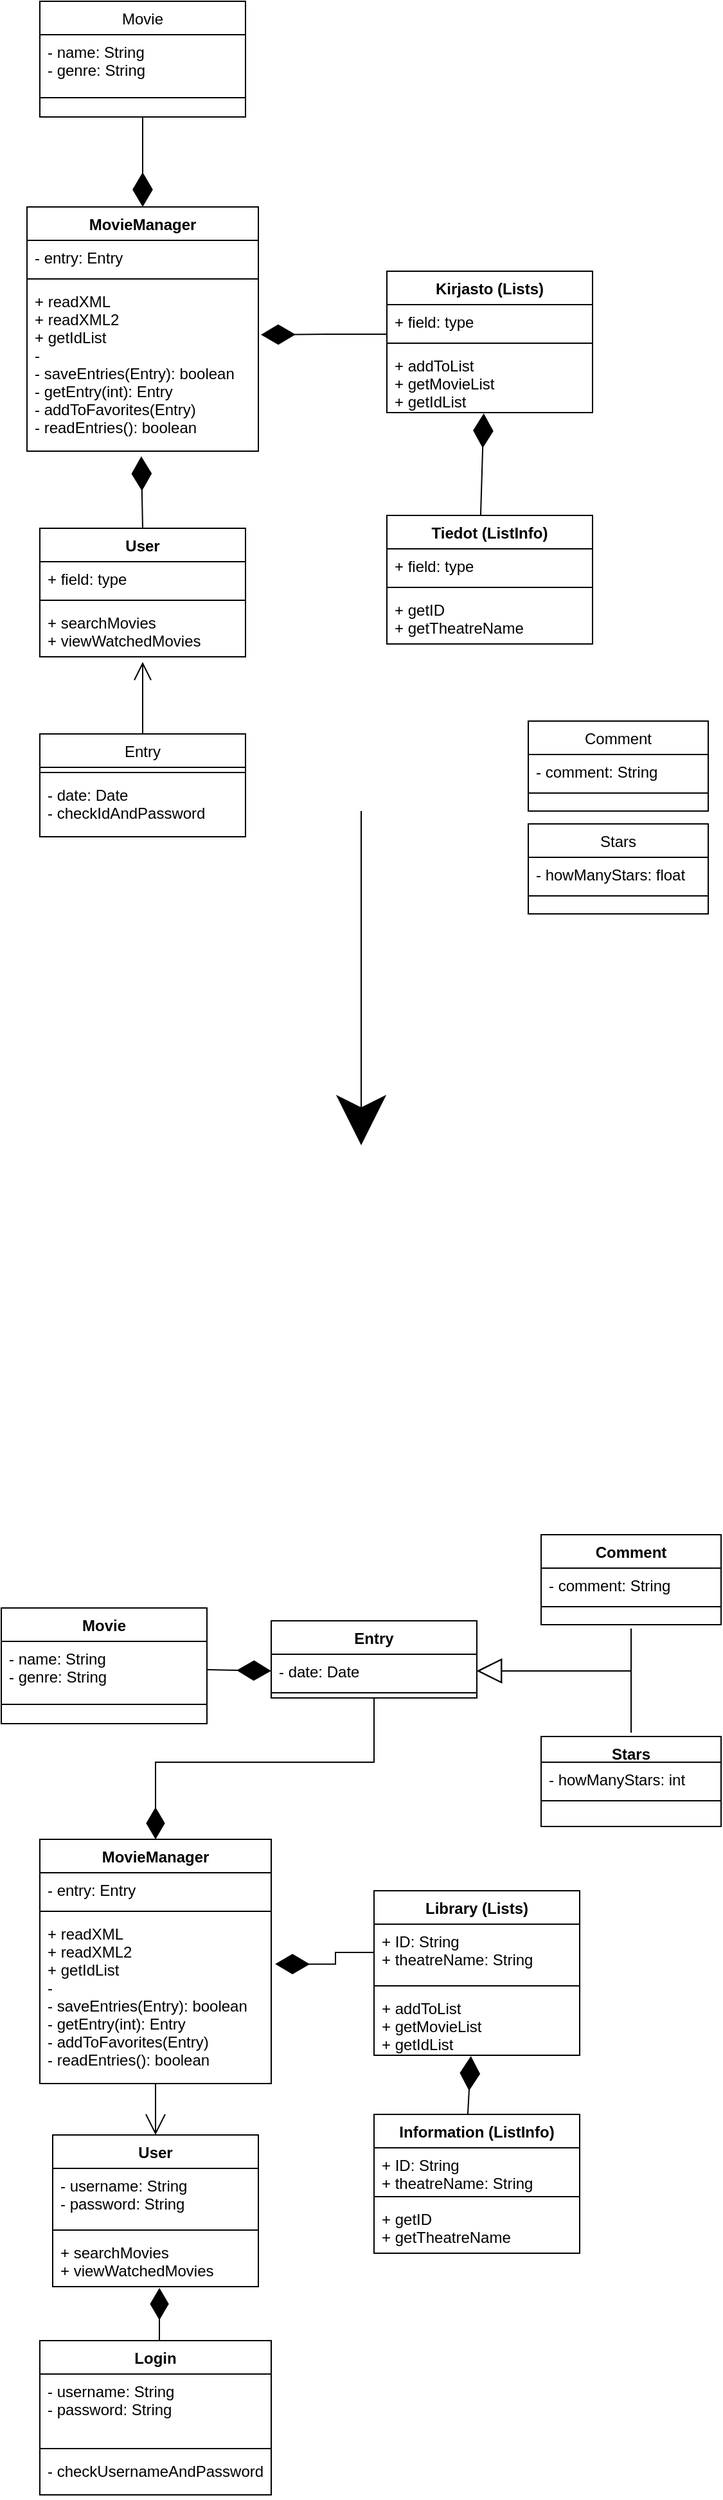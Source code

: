 <mxfile version="17.4.2" type="github">
  <diagram id="C5RBs43oDa-KdzZeNtuy" name="Page-1">
    <mxGraphModel dx="865" dy="456" grid="1" gridSize="10" guides="1" tooltips="1" connect="1" arrows="1" fold="1" page="1" pageScale="1" pageWidth="827" pageHeight="1169" math="0" shadow="0">
      <root>
        <mxCell id="WIyWlLk6GJQsqaUBKTNV-0" />
        <mxCell id="WIyWlLk6GJQsqaUBKTNV-1" parent="WIyWlLk6GJQsqaUBKTNV-0" />
        <mxCell id="zkfFHV4jXpPFQw0GAbJ--0" value="Entry" style="swimlane;fontStyle=0;align=center;verticalAlign=top;childLayout=stackLayout;horizontal=1;startSize=26;horizontalStack=0;resizeParent=1;resizeLast=0;collapsible=1;marginBottom=0;rounded=0;shadow=0;strokeWidth=1;" parent="WIyWlLk6GJQsqaUBKTNV-1" vertex="1">
          <mxGeometry x="180" y="630" width="160" height="80" as="geometry">
            <mxRectangle x="230" y="140" width="160" height="26" as="alternateBounds" />
          </mxGeometry>
        </mxCell>
        <mxCell id="zkfFHV4jXpPFQw0GAbJ--4" value="" style="line;html=1;strokeWidth=1;align=left;verticalAlign=middle;spacingTop=-1;spacingLeft=3;spacingRight=3;rotatable=0;labelPosition=right;points=[];portConstraint=eastwest;" parent="zkfFHV4jXpPFQw0GAbJ--0" vertex="1">
          <mxGeometry y="26" width="160" height="8" as="geometry" />
        </mxCell>
        <mxCell id="zkfFHV4jXpPFQw0GAbJ--1" value="- date: Date&#xa;- checkIdAndPassword" style="text;align=left;verticalAlign=top;spacingLeft=4;spacingRight=4;overflow=hidden;rotatable=0;points=[[0,0.5],[1,0.5]];portConstraint=eastwest;" parent="zkfFHV4jXpPFQw0GAbJ--0" vertex="1">
          <mxGeometry y="34" width="160" height="46" as="geometry" />
        </mxCell>
        <mxCell id="zkfFHV4jXpPFQw0GAbJ--6" value="Stars" style="swimlane;fontStyle=0;align=center;verticalAlign=top;childLayout=stackLayout;horizontal=1;startSize=26;horizontalStack=0;resizeParent=1;resizeLast=0;collapsible=1;marginBottom=0;rounded=0;shadow=0;strokeWidth=1;" parent="WIyWlLk6GJQsqaUBKTNV-1" vertex="1">
          <mxGeometry x="560" y="700" width="140" height="70" as="geometry">
            <mxRectangle x="130" y="380" width="160" height="26" as="alternateBounds" />
          </mxGeometry>
        </mxCell>
        <mxCell id="zkfFHV4jXpPFQw0GAbJ--7" value="- howManyStars: float" style="text;align=left;verticalAlign=top;spacingLeft=4;spacingRight=4;overflow=hidden;rotatable=0;points=[[0,0.5],[1,0.5]];portConstraint=eastwest;" parent="zkfFHV4jXpPFQw0GAbJ--6" vertex="1">
          <mxGeometry y="26" width="140" height="26" as="geometry" />
        </mxCell>
        <mxCell id="zkfFHV4jXpPFQw0GAbJ--9" value="" style="line;html=1;strokeWidth=1;align=left;verticalAlign=middle;spacingTop=-1;spacingLeft=3;spacingRight=3;rotatable=0;labelPosition=right;points=[];portConstraint=eastwest;" parent="zkfFHV4jXpPFQw0GAbJ--6" vertex="1">
          <mxGeometry y="52" width="140" height="8" as="geometry" />
        </mxCell>
        <mxCell id="zkfFHV4jXpPFQw0GAbJ--13" value="Comment" style="swimlane;fontStyle=0;align=center;verticalAlign=top;childLayout=stackLayout;horizontal=1;startSize=26;horizontalStack=0;resizeParent=1;resizeLast=0;collapsible=1;marginBottom=0;rounded=0;shadow=0;strokeWidth=1;" parent="WIyWlLk6GJQsqaUBKTNV-1" vertex="1">
          <mxGeometry x="560" y="620" width="140" height="70" as="geometry">
            <mxRectangle x="340" y="380" width="170" height="26" as="alternateBounds" />
          </mxGeometry>
        </mxCell>
        <mxCell id="zkfFHV4jXpPFQw0GAbJ--14" value="- comment: String" style="text;align=left;verticalAlign=top;spacingLeft=4;spacingRight=4;overflow=hidden;rotatable=0;points=[[0,0.5],[1,0.5]];portConstraint=eastwest;" parent="zkfFHV4jXpPFQw0GAbJ--13" vertex="1">
          <mxGeometry y="26" width="140" height="26" as="geometry" />
        </mxCell>
        <mxCell id="zkfFHV4jXpPFQw0GAbJ--15" value="" style="line;html=1;strokeWidth=1;align=left;verticalAlign=middle;spacingTop=-1;spacingLeft=3;spacingRight=3;rotatable=0;labelPosition=right;points=[];portConstraint=eastwest;" parent="zkfFHV4jXpPFQw0GAbJ--13" vertex="1">
          <mxGeometry y="52" width="140" height="8" as="geometry" />
        </mxCell>
        <mxCell id="zkfFHV4jXpPFQw0GAbJ--17" value="Movie" style="swimlane;fontStyle=0;align=center;verticalAlign=top;childLayout=stackLayout;horizontal=1;startSize=26;horizontalStack=0;resizeParent=1;resizeLast=0;collapsible=1;marginBottom=0;rounded=0;shadow=0;strokeWidth=1;" parent="WIyWlLk6GJQsqaUBKTNV-1" vertex="1">
          <mxGeometry x="180" y="60" width="160" height="90" as="geometry">
            <mxRectangle x="550" y="140" width="160" height="26" as="alternateBounds" />
          </mxGeometry>
        </mxCell>
        <mxCell id="zkfFHV4jXpPFQw0GAbJ--22" value="- name: String&#xa;- genre: String" style="text;align=left;verticalAlign=top;spacingLeft=4;spacingRight=4;overflow=hidden;rotatable=0;points=[[0,0.5],[1,0.5]];portConstraint=eastwest;rounded=0;shadow=0;html=0;" parent="zkfFHV4jXpPFQw0GAbJ--17" vertex="1">
          <mxGeometry y="26" width="160" height="44" as="geometry" />
        </mxCell>
        <mxCell id="zkfFHV4jXpPFQw0GAbJ--23" value="" style="line;html=1;strokeWidth=1;align=left;verticalAlign=middle;spacingTop=-1;spacingLeft=3;spacingRight=3;rotatable=0;labelPosition=right;points=[];portConstraint=eastwest;" parent="zkfFHV4jXpPFQw0GAbJ--17" vertex="1">
          <mxGeometry y="70" width="160" height="10" as="geometry" />
        </mxCell>
        <mxCell id="sZu1bkgK9gMHd8TYGvC1-1" value="MovieManager" style="swimlane;fontStyle=1;align=center;verticalAlign=top;childLayout=stackLayout;horizontal=1;startSize=26;horizontalStack=0;resizeParent=1;resizeParentMax=0;resizeLast=0;collapsible=1;marginBottom=0;" parent="WIyWlLk6GJQsqaUBKTNV-1" vertex="1">
          <mxGeometry x="170" y="220" width="180" height="190" as="geometry" />
        </mxCell>
        <mxCell id="sZu1bkgK9gMHd8TYGvC1-2" value="- entry: Entry" style="text;strokeColor=none;fillColor=none;align=left;verticalAlign=top;spacingLeft=4;spacingRight=4;overflow=hidden;rotatable=0;points=[[0,0.5],[1,0.5]];portConstraint=eastwest;" parent="sZu1bkgK9gMHd8TYGvC1-1" vertex="1">
          <mxGeometry y="26" width="180" height="26" as="geometry" />
        </mxCell>
        <mxCell id="sZu1bkgK9gMHd8TYGvC1-3" value="" style="line;strokeWidth=1;fillColor=none;align=left;verticalAlign=middle;spacingTop=-1;spacingLeft=3;spacingRight=3;rotatable=0;labelPosition=right;points=[];portConstraint=eastwest;" parent="sZu1bkgK9gMHd8TYGvC1-1" vertex="1">
          <mxGeometry y="52" width="180" height="8" as="geometry" />
        </mxCell>
        <mxCell id="sZu1bkgK9gMHd8TYGvC1-4" value="+ readXML&#xa;+ readXML2&#xa;+ getIdList&#xa;-&#xa;- saveEntries(Entry): boolean&#xa;- getEntry(int): Entry&#xa;- addToFavorites(Entry)&#xa;- readEntries(): boolean" style="text;strokeColor=none;fillColor=none;align=left;verticalAlign=top;spacingLeft=4;spacingRight=4;overflow=hidden;rotatable=0;points=[[0,0.5],[1,0.5]];portConstraint=eastwest;" parent="sZu1bkgK9gMHd8TYGvC1-1" vertex="1">
          <mxGeometry y="60" width="180" height="130" as="geometry" />
        </mxCell>
        <mxCell id="pxesrCHbc96XRKBerF_D-0" value="User" style="swimlane;fontStyle=1;align=center;verticalAlign=top;childLayout=stackLayout;horizontal=1;startSize=26;horizontalStack=0;resizeParent=1;resizeParentMax=0;resizeLast=0;collapsible=1;marginBottom=0;" parent="WIyWlLk6GJQsqaUBKTNV-1" vertex="1">
          <mxGeometry x="180" y="470" width="160" height="100" as="geometry" />
        </mxCell>
        <mxCell id="pxesrCHbc96XRKBerF_D-1" value="+ field: type" style="text;strokeColor=none;fillColor=none;align=left;verticalAlign=top;spacingLeft=4;spacingRight=4;overflow=hidden;rotatable=0;points=[[0,0.5],[1,0.5]];portConstraint=eastwest;" parent="pxesrCHbc96XRKBerF_D-0" vertex="1">
          <mxGeometry y="26" width="160" height="26" as="geometry" />
        </mxCell>
        <mxCell id="pxesrCHbc96XRKBerF_D-2" value="" style="line;strokeWidth=1;fillColor=none;align=left;verticalAlign=middle;spacingTop=-1;spacingLeft=3;spacingRight=3;rotatable=0;labelPosition=right;points=[];portConstraint=eastwest;" parent="pxesrCHbc96XRKBerF_D-0" vertex="1">
          <mxGeometry y="52" width="160" height="8" as="geometry" />
        </mxCell>
        <mxCell id="pxesrCHbc96XRKBerF_D-3" value="+ searchMovies&#xa;+ viewWatchedMovies" style="text;strokeColor=none;fillColor=none;align=left;verticalAlign=top;spacingLeft=4;spacingRight=4;overflow=hidden;rotatable=0;points=[[0,0.5],[1,0.5]];portConstraint=eastwest;" parent="pxesrCHbc96XRKBerF_D-0" vertex="1">
          <mxGeometry y="60" width="160" height="40" as="geometry" />
        </mxCell>
        <mxCell id="pxesrCHbc96XRKBerF_D-4" value="Kirjasto (Lists)" style="swimlane;fontStyle=1;align=center;verticalAlign=top;childLayout=stackLayout;horizontal=1;startSize=26;horizontalStack=0;resizeParent=1;resizeParentMax=0;resizeLast=0;collapsible=1;marginBottom=0;" parent="WIyWlLk6GJQsqaUBKTNV-1" vertex="1">
          <mxGeometry x="450" y="270" width="160" height="110" as="geometry" />
        </mxCell>
        <mxCell id="pxesrCHbc96XRKBerF_D-5" value="+ field: type" style="text;strokeColor=none;fillColor=none;align=left;verticalAlign=top;spacingLeft=4;spacingRight=4;overflow=hidden;rotatable=0;points=[[0,0.5],[1,0.5]];portConstraint=eastwest;" parent="pxesrCHbc96XRKBerF_D-4" vertex="1">
          <mxGeometry y="26" width="160" height="26" as="geometry" />
        </mxCell>
        <mxCell id="pxesrCHbc96XRKBerF_D-6" value="" style="line;strokeWidth=1;fillColor=none;align=left;verticalAlign=middle;spacingTop=-1;spacingLeft=3;spacingRight=3;rotatable=0;labelPosition=right;points=[];portConstraint=eastwest;" parent="pxesrCHbc96XRKBerF_D-4" vertex="1">
          <mxGeometry y="52" width="160" height="8" as="geometry" />
        </mxCell>
        <mxCell id="pxesrCHbc96XRKBerF_D-7" value="+ addToList&#xa;+ getMovieList&#xa;+ getIdList" style="text;strokeColor=none;fillColor=none;align=left;verticalAlign=top;spacingLeft=4;spacingRight=4;overflow=hidden;rotatable=0;points=[[0,0.5],[1,0.5]];portConstraint=eastwest;" parent="pxesrCHbc96XRKBerF_D-4" vertex="1">
          <mxGeometry y="60" width="160" height="50" as="geometry" />
        </mxCell>
        <mxCell id="pxesrCHbc96XRKBerF_D-8" value="Tiedot (ListInfo)" style="swimlane;fontStyle=1;align=center;verticalAlign=top;childLayout=stackLayout;horizontal=1;startSize=26;horizontalStack=0;resizeParent=1;resizeParentMax=0;resizeLast=0;collapsible=1;marginBottom=0;" parent="WIyWlLk6GJQsqaUBKTNV-1" vertex="1">
          <mxGeometry x="450" y="460" width="160" height="100" as="geometry" />
        </mxCell>
        <mxCell id="pxesrCHbc96XRKBerF_D-9" value="+ field: type" style="text;strokeColor=none;fillColor=none;align=left;verticalAlign=top;spacingLeft=4;spacingRight=4;overflow=hidden;rotatable=0;points=[[0,0.5],[1,0.5]];portConstraint=eastwest;" parent="pxesrCHbc96XRKBerF_D-8" vertex="1">
          <mxGeometry y="26" width="160" height="26" as="geometry" />
        </mxCell>
        <mxCell id="pxesrCHbc96XRKBerF_D-10" value="" style="line;strokeWidth=1;fillColor=none;align=left;verticalAlign=middle;spacingTop=-1;spacingLeft=3;spacingRight=3;rotatable=0;labelPosition=right;points=[];portConstraint=eastwest;" parent="pxesrCHbc96XRKBerF_D-8" vertex="1">
          <mxGeometry y="52" width="160" height="8" as="geometry" />
        </mxCell>
        <mxCell id="pxesrCHbc96XRKBerF_D-11" value="+ getID&#xa;+ getTheatreName" style="text;strokeColor=none;fillColor=none;align=left;verticalAlign=top;spacingLeft=4;spacingRight=4;overflow=hidden;rotatable=0;points=[[0,0.5],[1,0.5]];portConstraint=eastwest;" parent="pxesrCHbc96XRKBerF_D-8" vertex="1">
          <mxGeometry y="60" width="160" height="40" as="geometry" />
        </mxCell>
        <mxCell id="pxesrCHbc96XRKBerF_D-12" value="" style="endArrow=diamondThin;endFill=1;endSize=24;html=1;rounded=0;entryX=0.471;entryY=1.013;entryDx=0;entryDy=0;entryPerimeter=0;exitX=0.456;exitY=0;exitDx=0;exitDy=0;exitPerimeter=0;" parent="WIyWlLk6GJQsqaUBKTNV-1" source="pxesrCHbc96XRKBerF_D-8" target="pxesrCHbc96XRKBerF_D-7" edge="1">
          <mxGeometry width="160" relative="1" as="geometry">
            <mxPoint x="310" y="370" as="sourcePoint" />
            <mxPoint x="470" y="370" as="targetPoint" />
          </mxGeometry>
        </mxCell>
        <mxCell id="pxesrCHbc96XRKBerF_D-13" value="" style="endArrow=diamondThin;endFill=1;endSize=24;html=1;rounded=0;entryX=1.011;entryY=0.303;entryDx=0;entryDy=0;entryPerimeter=0;" parent="WIyWlLk6GJQsqaUBKTNV-1" target="sZu1bkgK9gMHd8TYGvC1-4" edge="1">
          <mxGeometry width="160" relative="1" as="geometry">
            <mxPoint x="450" y="319" as="sourcePoint" />
            <mxPoint x="470" y="370" as="targetPoint" />
            <Array as="points">
              <mxPoint x="410" y="319" />
            </Array>
          </mxGeometry>
        </mxCell>
        <mxCell id="pxesrCHbc96XRKBerF_D-14" value="" style="endArrow=diamondThin;endFill=1;endSize=24;html=1;rounded=0;exitX=0.5;exitY=1;exitDx=0;exitDy=0;entryX=0.5;entryY=0;entryDx=0;entryDy=0;" parent="WIyWlLk6GJQsqaUBKTNV-1" source="zkfFHV4jXpPFQw0GAbJ--17" target="sZu1bkgK9gMHd8TYGvC1-1" edge="1">
          <mxGeometry width="160" relative="1" as="geometry">
            <mxPoint x="290" y="350" as="sourcePoint" />
            <mxPoint x="450" y="350" as="targetPoint" />
          </mxGeometry>
        </mxCell>
        <mxCell id="pxesrCHbc96XRKBerF_D-15" value="" style="endArrow=diamondThin;endFill=1;endSize=24;html=1;rounded=0;entryX=0.494;entryY=1.031;entryDx=0;entryDy=0;entryPerimeter=0;exitX=0.5;exitY=0;exitDx=0;exitDy=0;" parent="WIyWlLk6GJQsqaUBKTNV-1" source="pxesrCHbc96XRKBerF_D-0" target="sZu1bkgK9gMHd8TYGvC1-4" edge="1">
          <mxGeometry width="160" relative="1" as="geometry">
            <mxPoint x="260" y="410" as="sourcePoint" />
            <mxPoint x="420" y="410" as="targetPoint" />
          </mxGeometry>
        </mxCell>
        <mxCell id="pxesrCHbc96XRKBerF_D-16" value="" style="endArrow=open;endFill=1;endSize=12;html=1;rounded=0;exitX=0.5;exitY=0;exitDx=0;exitDy=0;entryX=0.5;entryY=1.1;entryDx=0;entryDy=0;entryPerimeter=0;" parent="WIyWlLk6GJQsqaUBKTNV-1" source="zkfFHV4jXpPFQw0GAbJ--0" target="pxesrCHbc96XRKBerF_D-3" edge="1">
          <mxGeometry width="160" relative="1" as="geometry">
            <mxPoint x="260" y="410" as="sourcePoint" />
            <mxPoint x="420" y="410" as="targetPoint" />
          </mxGeometry>
        </mxCell>
        <mxCell id="_Y9dEAZDrwxUB4VXbgCd-37" style="edgeStyle=orthogonalEdgeStyle;rounded=0;orthogonalLoop=1;jettySize=auto;html=1;entryX=0.519;entryY=1.025;entryDx=0;entryDy=0;entryPerimeter=0;endArrow=diamondThin;endFill=1;endSize=22;exitX=0.5;exitY=0;exitDx=0;exitDy=0;" parent="WIyWlLk6GJQsqaUBKTNV-1" source="_Y9dEAZDrwxUB4VXbgCd-40" target="_Y9dEAZDrwxUB4VXbgCd-19" edge="1">
          <mxGeometry relative="1" as="geometry">
            <mxPoint x="240" y="1930" as="sourcePoint" />
          </mxGeometry>
        </mxCell>
        <mxCell id="_Y9dEAZDrwxUB4VXbgCd-51" style="edgeStyle=orthogonalEdgeStyle;rounded=0;orthogonalLoop=1;jettySize=auto;html=1;entryX=1;entryY=0.5;entryDx=0;entryDy=0;startArrow=none;startFill=0;endArrow=block;endFill=0;startSize=17;endSize=17;sourcePerimeterSpacing=3;targetPerimeterSpacing=3;" parent="WIyWlLk6GJQsqaUBKTNV-1" source="_Y9dEAZDrwxUB4VXbgCd-3" target="_Y9dEAZDrwxUB4VXbgCd-45" edge="1">
          <mxGeometry relative="1" as="geometry" />
        </mxCell>
        <mxCell id="_Y9dEAZDrwxUB4VXbgCd-3" value="Stars" style="swimlane;fontStyle=1;align=center;verticalAlign=top;childLayout=stackLayout;horizontal=1;startSize=20;horizontalStack=0;resizeParent=1;resizeLast=0;collapsible=1;marginBottom=0;rounded=0;shadow=0;strokeWidth=1;" parent="WIyWlLk6GJQsqaUBKTNV-1" vertex="1">
          <mxGeometry x="570" y="1410" width="140" height="70" as="geometry">
            <mxRectangle x="130" y="380" width="160" height="26" as="alternateBounds" />
          </mxGeometry>
        </mxCell>
        <mxCell id="_Y9dEAZDrwxUB4VXbgCd-4" value="- howManyStars: int" style="text;align=left;verticalAlign=top;spacingLeft=4;spacingRight=4;overflow=hidden;rotatable=0;points=[[0,0.5],[1,0.5]];portConstraint=eastwest;" parent="_Y9dEAZDrwxUB4VXbgCd-3" vertex="1">
          <mxGeometry y="20" width="140" height="26" as="geometry" />
        </mxCell>
        <mxCell id="_Y9dEAZDrwxUB4VXbgCd-5" value="" style="line;html=1;strokeWidth=1;align=left;verticalAlign=middle;spacingTop=-1;spacingLeft=3;spacingRight=3;rotatable=0;labelPosition=right;points=[];portConstraint=eastwest;" parent="_Y9dEAZDrwxUB4VXbgCd-3" vertex="1">
          <mxGeometry y="46" width="140" height="8" as="geometry" />
        </mxCell>
        <mxCell id="_Y9dEAZDrwxUB4VXbgCd-50" style="edgeStyle=orthogonalEdgeStyle;rounded=0;orthogonalLoop=1;jettySize=auto;html=1;entryX=1;entryY=0.5;entryDx=0;entryDy=0;startArrow=none;startFill=0;endArrow=block;endFill=0;startSize=17;endSize=17;sourcePerimeterSpacing=3;targetPerimeterSpacing=3;" parent="WIyWlLk6GJQsqaUBKTNV-1" source="_Y9dEAZDrwxUB4VXbgCd-6" target="_Y9dEAZDrwxUB4VXbgCd-45" edge="1">
          <mxGeometry relative="1" as="geometry" />
        </mxCell>
        <mxCell id="_Y9dEAZDrwxUB4VXbgCd-6" value="Comment" style="swimlane;fontStyle=1;align=center;verticalAlign=top;childLayout=stackLayout;horizontal=1;startSize=26;horizontalStack=0;resizeParent=1;resizeLast=0;collapsible=1;marginBottom=0;rounded=0;shadow=0;strokeWidth=1;" parent="WIyWlLk6GJQsqaUBKTNV-1" vertex="1">
          <mxGeometry x="570" y="1253" width="140" height="70" as="geometry">
            <mxRectangle x="340" y="380" width="170" height="26" as="alternateBounds" />
          </mxGeometry>
        </mxCell>
        <mxCell id="_Y9dEAZDrwxUB4VXbgCd-7" value="- comment: String" style="text;align=left;verticalAlign=top;spacingLeft=4;spacingRight=4;overflow=hidden;rotatable=0;points=[[0,0.5],[1,0.5]];portConstraint=eastwest;" parent="_Y9dEAZDrwxUB4VXbgCd-6" vertex="1">
          <mxGeometry y="26" width="140" height="26" as="geometry" />
        </mxCell>
        <mxCell id="_Y9dEAZDrwxUB4VXbgCd-8" value="" style="line;html=1;strokeWidth=1;align=left;verticalAlign=middle;spacingTop=-1;spacingLeft=3;spacingRight=3;rotatable=0;labelPosition=right;points=[];portConstraint=eastwest;" parent="_Y9dEAZDrwxUB4VXbgCd-6" vertex="1">
          <mxGeometry y="52" width="140" height="8" as="geometry" />
        </mxCell>
        <mxCell id="_Y9dEAZDrwxUB4VXbgCd-52" style="edgeStyle=orthogonalEdgeStyle;rounded=0;orthogonalLoop=1;jettySize=auto;html=1;entryX=0.5;entryY=0;entryDx=0;entryDy=0;startArrow=none;startFill=0;endArrow=diamondThin;endFill=1;startSize=17;endSize=22;sourcePerimeterSpacing=3;targetPerimeterSpacing=3;exitX=0.5;exitY=1;exitDx=0;exitDy=0;" parent="WIyWlLk6GJQsqaUBKTNV-1" source="_Y9dEAZDrwxUB4VXbgCd-44" target="_Y9dEAZDrwxUB4VXbgCd-12" edge="1">
          <mxGeometry relative="1" as="geometry">
            <mxPoint x="202.08" y="1470.95" as="targetPoint" />
            <Array as="points">
              <mxPoint x="440" y="1430" />
              <mxPoint x="270" y="1430" />
            </Array>
            <mxPoint x="440" y="1410.992" as="sourcePoint" />
          </mxGeometry>
        </mxCell>
        <mxCell id="_Y9dEAZDrwxUB4VXbgCd-9" value="Movie" style="swimlane;fontStyle=1;align=center;verticalAlign=top;childLayout=stackLayout;horizontal=1;startSize=26;horizontalStack=0;resizeParent=1;resizeLast=0;collapsible=1;marginBottom=0;rounded=0;shadow=0;strokeWidth=1;" parent="WIyWlLk6GJQsqaUBKTNV-1" vertex="1">
          <mxGeometry x="150" y="1310" width="160" height="90" as="geometry">
            <mxRectangle x="550" y="140" width="160" height="26" as="alternateBounds" />
          </mxGeometry>
        </mxCell>
        <mxCell id="_Y9dEAZDrwxUB4VXbgCd-10" value="- name: String&#xa;- genre: String" style="text;align=left;verticalAlign=top;spacingLeft=4;spacingRight=4;overflow=hidden;rotatable=0;points=[[0,0.5],[1,0.5]];portConstraint=eastwest;rounded=0;shadow=0;html=0;" parent="_Y9dEAZDrwxUB4VXbgCd-9" vertex="1">
          <mxGeometry y="26" width="160" height="44" as="geometry" />
        </mxCell>
        <mxCell id="_Y9dEAZDrwxUB4VXbgCd-11" value="" style="line;html=1;strokeWidth=1;align=left;verticalAlign=middle;spacingTop=-1;spacingLeft=3;spacingRight=3;rotatable=0;labelPosition=right;points=[];portConstraint=eastwest;" parent="_Y9dEAZDrwxUB4VXbgCd-9" vertex="1">
          <mxGeometry y="70" width="160" height="10" as="geometry" />
        </mxCell>
        <mxCell id="_Y9dEAZDrwxUB4VXbgCd-36" style="edgeStyle=orthogonalEdgeStyle;rounded=0;orthogonalLoop=1;jettySize=auto;html=1;entryX=0.5;entryY=0;entryDx=0;entryDy=0;endArrow=open;endFill=0;endSize=14;" parent="WIyWlLk6GJQsqaUBKTNV-1" source="_Y9dEAZDrwxUB4VXbgCd-12" target="_Y9dEAZDrwxUB4VXbgCd-16" edge="1">
          <mxGeometry relative="1" as="geometry" />
        </mxCell>
        <mxCell id="_Y9dEAZDrwxUB4VXbgCd-12" value="MovieManager" style="swimlane;fontStyle=1;align=center;verticalAlign=top;childLayout=stackLayout;horizontal=1;startSize=26;horizontalStack=0;resizeParent=1;resizeParentMax=0;resizeLast=0;collapsible=1;marginBottom=0;" parent="WIyWlLk6GJQsqaUBKTNV-1" vertex="1">
          <mxGeometry x="180" y="1490" width="180" height="190" as="geometry" />
        </mxCell>
        <mxCell id="_Y9dEAZDrwxUB4VXbgCd-13" value="- entry: Entry" style="text;strokeColor=none;fillColor=none;align=left;verticalAlign=top;spacingLeft=4;spacingRight=4;overflow=hidden;rotatable=0;points=[[0,0.5],[1,0.5]];portConstraint=eastwest;" parent="_Y9dEAZDrwxUB4VXbgCd-12" vertex="1">
          <mxGeometry y="26" width="180" height="26" as="geometry" />
        </mxCell>
        <mxCell id="_Y9dEAZDrwxUB4VXbgCd-14" value="" style="line;strokeWidth=1;fillColor=none;align=left;verticalAlign=middle;spacingTop=-1;spacingLeft=3;spacingRight=3;rotatable=0;labelPosition=right;points=[];portConstraint=eastwest;" parent="_Y9dEAZDrwxUB4VXbgCd-12" vertex="1">
          <mxGeometry y="52" width="180" height="8" as="geometry" />
        </mxCell>
        <mxCell id="_Y9dEAZDrwxUB4VXbgCd-15" value="+ readXML&#xa;+ readXML2&#xa;+ getIdList&#xa;-&#xa;- saveEntries(Entry): boolean&#xa;- getEntry(int): Entry&#xa;- addToFavorites(Entry)&#xa;- readEntries(): boolean" style="text;strokeColor=none;fillColor=none;align=left;verticalAlign=top;spacingLeft=4;spacingRight=4;overflow=hidden;rotatable=0;points=[[0,0.5],[1,0.5]];portConstraint=eastwest;" parent="_Y9dEAZDrwxUB4VXbgCd-12" vertex="1">
          <mxGeometry y="60" width="180" height="130" as="geometry" />
        </mxCell>
        <mxCell id="_Y9dEAZDrwxUB4VXbgCd-16" value="User" style="swimlane;fontStyle=1;align=center;verticalAlign=top;childLayout=stackLayout;horizontal=1;startSize=26;horizontalStack=0;resizeParent=1;resizeParentMax=0;resizeLast=0;collapsible=1;marginBottom=0;" parent="WIyWlLk6GJQsqaUBKTNV-1" vertex="1">
          <mxGeometry x="190" y="1720" width="160" height="118" as="geometry" />
        </mxCell>
        <mxCell id="_Y9dEAZDrwxUB4VXbgCd-17" value="- username: String&#xa;- password: String&#xa;" style="text;strokeColor=none;fillColor=none;align=left;verticalAlign=top;spacingLeft=4;spacingRight=4;overflow=hidden;rotatable=0;points=[[0,0.5],[1,0.5]];portConstraint=eastwest;" parent="_Y9dEAZDrwxUB4VXbgCd-16" vertex="1">
          <mxGeometry y="26" width="160" height="44" as="geometry" />
        </mxCell>
        <mxCell id="_Y9dEAZDrwxUB4VXbgCd-18" value="" style="line;strokeWidth=1;fillColor=none;align=left;verticalAlign=middle;spacingTop=-1;spacingLeft=3;spacingRight=3;rotatable=0;labelPosition=right;points=[];portConstraint=eastwest;" parent="_Y9dEAZDrwxUB4VXbgCd-16" vertex="1">
          <mxGeometry y="70" width="160" height="8" as="geometry" />
        </mxCell>
        <mxCell id="_Y9dEAZDrwxUB4VXbgCd-19" value="+ searchMovies&#xa;+ viewWatchedMovies" style="text;strokeColor=none;fillColor=none;align=left;verticalAlign=top;spacingLeft=4;spacingRight=4;overflow=hidden;rotatable=0;points=[[0,0.5],[1,0.5]];portConstraint=eastwest;" parent="_Y9dEAZDrwxUB4VXbgCd-16" vertex="1">
          <mxGeometry y="78" width="160" height="40" as="geometry" />
        </mxCell>
        <mxCell id="_Y9dEAZDrwxUB4VXbgCd-20" value="Library (Lists)" style="swimlane;fontStyle=1;align=center;verticalAlign=top;childLayout=stackLayout;horizontal=1;startSize=26;horizontalStack=0;resizeParent=1;resizeParentMax=0;resizeLast=0;collapsible=1;marginBottom=0;" parent="WIyWlLk6GJQsqaUBKTNV-1" vertex="1">
          <mxGeometry x="440" y="1530" width="160" height="128" as="geometry" />
        </mxCell>
        <mxCell id="_Y9dEAZDrwxUB4VXbgCd-21" value="+ ID: String&#xa;+ theatreName: String" style="text;strokeColor=none;fillColor=none;align=left;verticalAlign=top;spacingLeft=4;spacingRight=4;overflow=hidden;rotatable=0;points=[[0,0.5],[1,0.5]];portConstraint=eastwest;" parent="_Y9dEAZDrwxUB4VXbgCd-20" vertex="1">
          <mxGeometry y="26" width="160" height="44" as="geometry" />
        </mxCell>
        <mxCell id="_Y9dEAZDrwxUB4VXbgCd-22" value="" style="line;strokeWidth=1;fillColor=none;align=left;verticalAlign=middle;spacingTop=-1;spacingLeft=3;spacingRight=3;rotatable=0;labelPosition=right;points=[];portConstraint=eastwest;" parent="_Y9dEAZDrwxUB4VXbgCd-20" vertex="1">
          <mxGeometry y="70" width="160" height="8" as="geometry" />
        </mxCell>
        <mxCell id="_Y9dEAZDrwxUB4VXbgCd-23" value="+ addToList&#xa;+ getMovieList&#xa;+ getIdList" style="text;strokeColor=none;fillColor=none;align=left;verticalAlign=top;spacingLeft=4;spacingRight=4;overflow=hidden;rotatable=0;points=[[0,0.5],[1,0.5]];portConstraint=eastwest;" parent="_Y9dEAZDrwxUB4VXbgCd-20" vertex="1">
          <mxGeometry y="78" width="160" height="50" as="geometry" />
        </mxCell>
        <mxCell id="_Y9dEAZDrwxUB4VXbgCd-24" value="Information (ListInfo)" style="swimlane;fontStyle=1;align=center;verticalAlign=top;childLayout=stackLayout;horizontal=1;startSize=26;horizontalStack=0;resizeParent=1;resizeParentMax=0;resizeLast=0;collapsible=1;marginBottom=0;" parent="WIyWlLk6GJQsqaUBKTNV-1" vertex="1">
          <mxGeometry x="440" y="1704" width="160" height="108" as="geometry" />
        </mxCell>
        <mxCell id="_Y9dEAZDrwxUB4VXbgCd-25" value="+ ID: String&#xa;+ theatreName: String" style="text;strokeColor=none;fillColor=none;align=left;verticalAlign=top;spacingLeft=4;spacingRight=4;overflow=hidden;rotatable=0;points=[[0,0.5],[1,0.5]];portConstraint=eastwest;" parent="_Y9dEAZDrwxUB4VXbgCd-24" vertex="1">
          <mxGeometry y="26" width="160" height="34" as="geometry" />
        </mxCell>
        <mxCell id="_Y9dEAZDrwxUB4VXbgCd-26" value="" style="line;strokeWidth=1;fillColor=none;align=left;verticalAlign=middle;spacingTop=-1;spacingLeft=3;spacingRight=3;rotatable=0;labelPosition=right;points=[];portConstraint=eastwest;" parent="_Y9dEAZDrwxUB4VXbgCd-24" vertex="1">
          <mxGeometry y="60" width="160" height="8" as="geometry" />
        </mxCell>
        <mxCell id="_Y9dEAZDrwxUB4VXbgCd-27" value="+ getID&#xa;+ getTheatreName" style="text;strokeColor=none;fillColor=none;align=left;verticalAlign=top;spacingLeft=4;spacingRight=4;overflow=hidden;rotatable=0;points=[[0,0.5],[1,0.5]];portConstraint=eastwest;" parent="_Y9dEAZDrwxUB4VXbgCd-24" vertex="1">
          <mxGeometry y="68" width="160" height="40" as="geometry" />
        </mxCell>
        <mxCell id="_Y9dEAZDrwxUB4VXbgCd-28" value="" style="endArrow=diamondThin;endFill=1;endSize=24;html=1;rounded=0;entryX=0.471;entryY=1.013;entryDx=0;entryDy=0;entryPerimeter=0;exitX=0.456;exitY=0;exitDx=0;exitDy=0;exitPerimeter=0;" parent="WIyWlLk6GJQsqaUBKTNV-1" source="_Y9dEAZDrwxUB4VXbgCd-24" target="_Y9dEAZDrwxUB4VXbgCd-23" edge="1">
          <mxGeometry width="160" relative="1" as="geometry">
            <mxPoint x="290" y="1630" as="sourcePoint" />
            <mxPoint x="450" y="1630" as="targetPoint" />
          </mxGeometry>
        </mxCell>
        <mxCell id="_Y9dEAZDrwxUB4VXbgCd-30" value="" style="endArrow=diamondThin;endFill=1;endSize=24;html=1;rounded=0;exitX=1;exitY=0.5;exitDx=0;exitDy=0;entryX=0;entryY=0.5;entryDx=0;entryDy=0;" parent="WIyWlLk6GJQsqaUBKTNV-1" source="_Y9dEAZDrwxUB4VXbgCd-10" target="_Y9dEAZDrwxUB4VXbgCd-45" edge="1">
          <mxGeometry width="160" relative="1" as="geometry">
            <mxPoint x="230" y="1580" as="sourcePoint" />
            <mxPoint x="390" y="1580" as="targetPoint" />
          </mxGeometry>
        </mxCell>
        <mxCell id="_Y9dEAZDrwxUB4VXbgCd-35" style="edgeStyle=orthogonalEdgeStyle;rounded=0;orthogonalLoop=1;jettySize=auto;html=1;exitX=0;exitY=0.5;exitDx=0;exitDy=0;entryX=1.017;entryY=0.285;entryDx=0;entryDy=0;entryPerimeter=0;endArrow=diamondThin;endFill=1;endSize=24;startArrow=none;startFill=0;targetPerimeterSpacing=3;sourcePerimeterSpacing=3;startSize=17;" parent="WIyWlLk6GJQsqaUBKTNV-1" source="_Y9dEAZDrwxUB4VXbgCd-21" target="_Y9dEAZDrwxUB4VXbgCd-15" edge="1">
          <mxGeometry relative="1" as="geometry" />
        </mxCell>
        <mxCell id="_Y9dEAZDrwxUB4VXbgCd-40" value="Login" style="swimlane;fontStyle=1;align=center;verticalAlign=top;childLayout=stackLayout;horizontal=1;startSize=26;horizontalStack=0;resizeParent=1;resizeParentMax=0;resizeLast=0;collapsible=1;marginBottom=0;" parent="WIyWlLk6GJQsqaUBKTNV-1" vertex="1">
          <mxGeometry x="180" y="1880" width="180" height="120" as="geometry" />
        </mxCell>
        <mxCell id="_Y9dEAZDrwxUB4VXbgCd-41" value="- username: String&#xa;- password: String&#xa;" style="text;strokeColor=none;fillColor=none;align=left;verticalAlign=top;spacingLeft=4;spacingRight=4;overflow=hidden;rotatable=0;points=[[0,0.5],[1,0.5]];portConstraint=eastwest;" parent="_Y9dEAZDrwxUB4VXbgCd-40" vertex="1">
          <mxGeometry y="26" width="180" height="54" as="geometry" />
        </mxCell>
        <mxCell id="_Y9dEAZDrwxUB4VXbgCd-42" value="" style="line;strokeWidth=1;fillColor=none;align=left;verticalAlign=middle;spacingTop=-1;spacingLeft=3;spacingRight=3;rotatable=0;labelPosition=right;points=[];portConstraint=eastwest;" parent="_Y9dEAZDrwxUB4VXbgCd-40" vertex="1">
          <mxGeometry y="80" width="180" height="8" as="geometry" />
        </mxCell>
        <mxCell id="_Y9dEAZDrwxUB4VXbgCd-43" value="- checkUsernameAndPassword" style="text;strokeColor=none;fillColor=none;align=left;verticalAlign=top;spacingLeft=4;spacingRight=4;overflow=hidden;rotatable=0;points=[[0,0.5],[1,0.5]];portConstraint=eastwest;" parent="_Y9dEAZDrwxUB4VXbgCd-40" vertex="1">
          <mxGeometry y="88" width="180" height="32" as="geometry" />
        </mxCell>
        <mxCell id="_Y9dEAZDrwxUB4VXbgCd-44" value="Entry" style="swimlane;fontStyle=1;align=center;verticalAlign=top;childLayout=stackLayout;horizontal=1;startSize=26;horizontalStack=0;resizeParent=1;resizeParentMax=0;resizeLast=0;collapsible=1;marginBottom=0;" parent="WIyWlLk6GJQsqaUBKTNV-1" vertex="1">
          <mxGeometry x="360" y="1320" width="160" height="60" as="geometry" />
        </mxCell>
        <mxCell id="_Y9dEAZDrwxUB4VXbgCd-45" value="- date: Date" style="text;strokeColor=none;fillColor=none;align=left;verticalAlign=top;spacingLeft=4;spacingRight=4;overflow=hidden;rotatable=0;points=[[0,0.5],[1,0.5]];portConstraint=eastwest;" parent="_Y9dEAZDrwxUB4VXbgCd-44" vertex="1">
          <mxGeometry y="26" width="160" height="26" as="geometry" />
        </mxCell>
        <mxCell id="_Y9dEAZDrwxUB4VXbgCd-46" value="" style="line;strokeWidth=1;fillColor=none;align=left;verticalAlign=middle;spacingTop=-1;spacingLeft=3;spacingRight=3;rotatable=0;labelPosition=right;points=[];portConstraint=eastwest;" parent="_Y9dEAZDrwxUB4VXbgCd-44" vertex="1">
          <mxGeometry y="52" width="160" height="8" as="geometry" />
        </mxCell>
        <mxCell id="_Y9dEAZDrwxUB4VXbgCd-54" value="" style="endArrow=classic;html=1;rounded=0;startSize=17;endSize=36;sourcePerimeterSpacing=3;targetPerimeterSpacing=3;" parent="WIyWlLk6GJQsqaUBKTNV-1" edge="1">
          <mxGeometry width="50" height="50" relative="1" as="geometry">
            <mxPoint x="430" y="690" as="sourcePoint" />
            <mxPoint x="430" y="950" as="targetPoint" />
          </mxGeometry>
        </mxCell>
      </root>
    </mxGraphModel>
  </diagram>
</mxfile>
